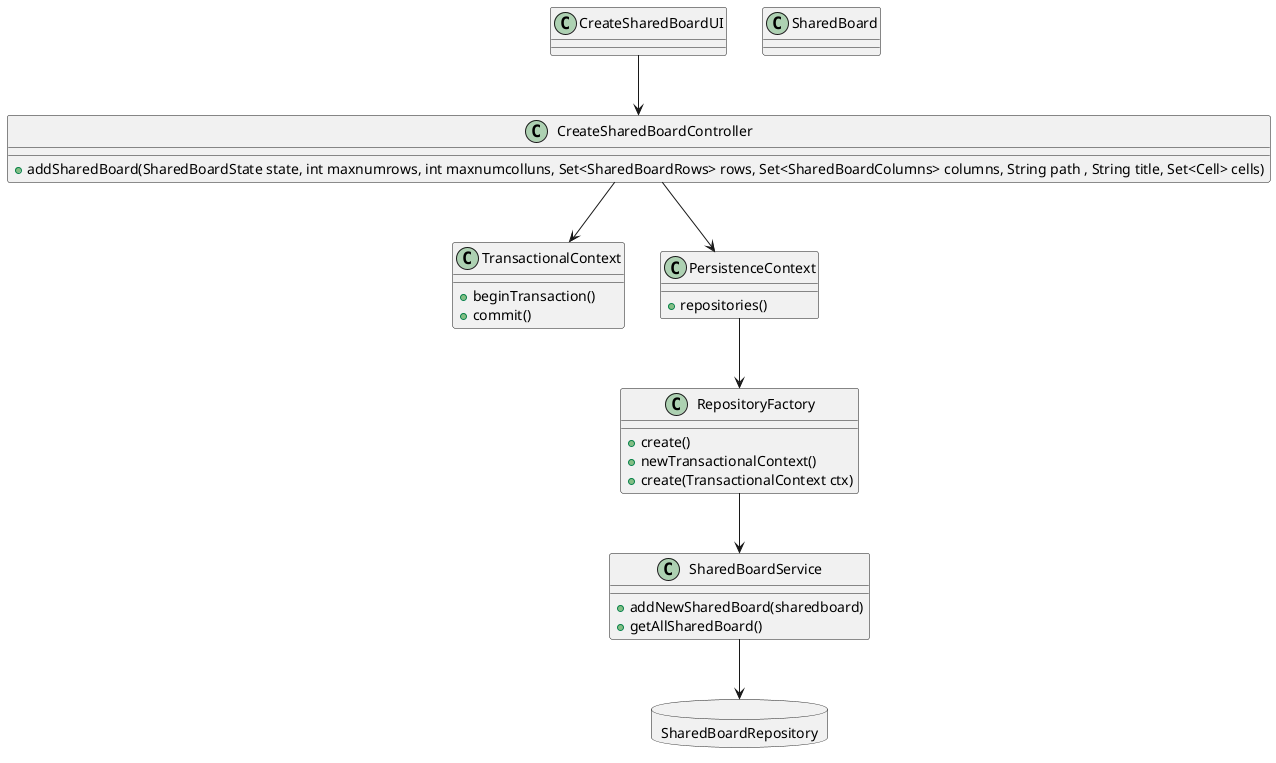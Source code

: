 @startuml
'https://plantuml.com/class-diagram

class CreateSharedBoardUI{
}

class CreateSharedBoardController{
+addSharedBoard(SharedBoardState state, int maxnumrows, int maxnumcolluns, Set<SharedBoardRows> rows, Set<SharedBoardColumns> columns, String path , String title, Set<Cell> cells)
}

class SharedBoardService{
+addNewSharedBoard(sharedboard)
+getAllSharedBoard()
}

class TransactionalContext{
+beginTransaction()
+commit()
}


class PersistenceContext{
+repositories()
}

class RepositoryFactory{
+create()
+newTransactionalContext()
+create(TransactionalContext ctx)
}



database SharedBoardRepository{
}


class SharedBoard{
}



CreateSharedBoardUI --> CreateSharedBoardController
CreateSharedBoardController-->PersistenceContext
CreateSharedBoardController-->TransactionalContext

SharedBoardService --> SharedBoardRepository

PersistenceContext-->RepositoryFactory

RepositoryFactory-->SharedBoardService





@enduml
